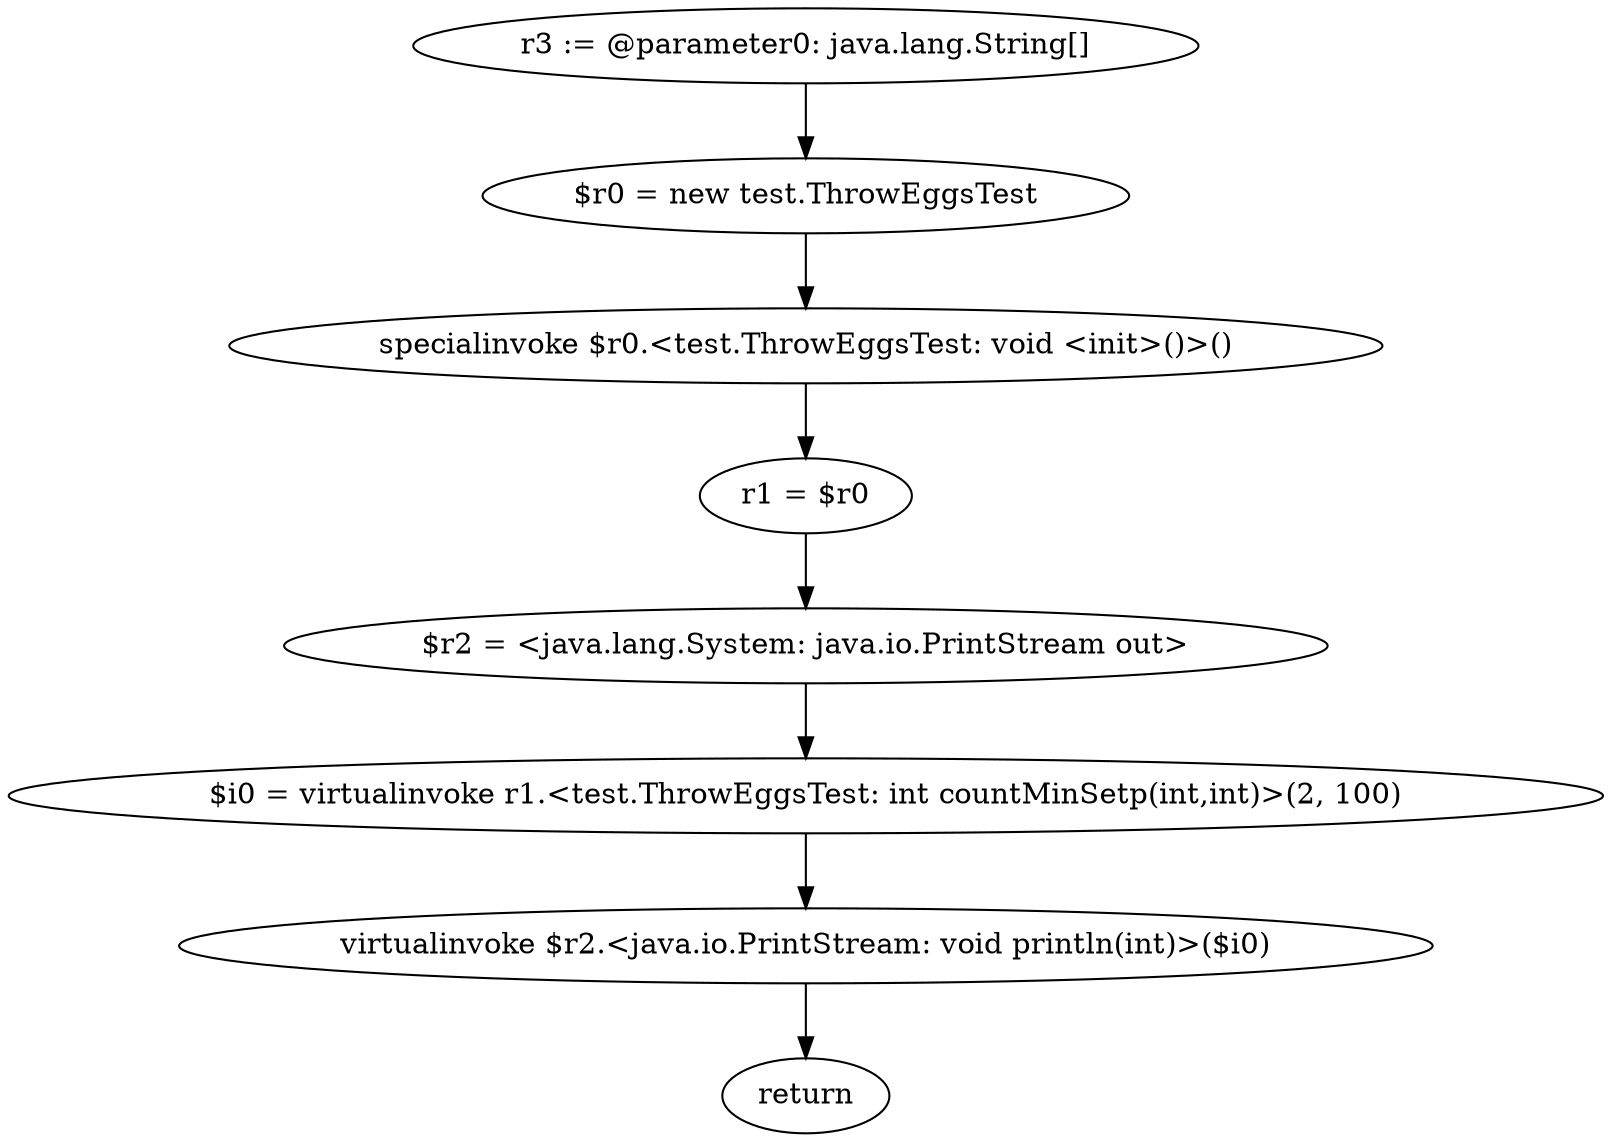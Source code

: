 digraph "unitGraph" {
    "r3 := @parameter0: java.lang.String[]"
    "$r0 = new test.ThrowEggsTest"
    "specialinvoke $r0.<test.ThrowEggsTest: void <init>()>()"
    "r1 = $r0"
    "$r2 = <java.lang.System: java.io.PrintStream out>"
    "$i0 = virtualinvoke r1.<test.ThrowEggsTest: int countMinSetp(int,int)>(2, 100)"
    "virtualinvoke $r2.<java.io.PrintStream: void println(int)>($i0)"
    "return"
    "r3 := @parameter0: java.lang.String[]"->"$r0 = new test.ThrowEggsTest";
    "$r0 = new test.ThrowEggsTest"->"specialinvoke $r0.<test.ThrowEggsTest: void <init>()>()";
    "specialinvoke $r0.<test.ThrowEggsTest: void <init>()>()"->"r1 = $r0";
    "r1 = $r0"->"$r2 = <java.lang.System: java.io.PrintStream out>";
    "$r2 = <java.lang.System: java.io.PrintStream out>"->"$i0 = virtualinvoke r1.<test.ThrowEggsTest: int countMinSetp(int,int)>(2, 100)";
    "$i0 = virtualinvoke r1.<test.ThrowEggsTest: int countMinSetp(int,int)>(2, 100)"->"virtualinvoke $r2.<java.io.PrintStream: void println(int)>($i0)";
    "virtualinvoke $r2.<java.io.PrintStream: void println(int)>($i0)"->"return";
}
